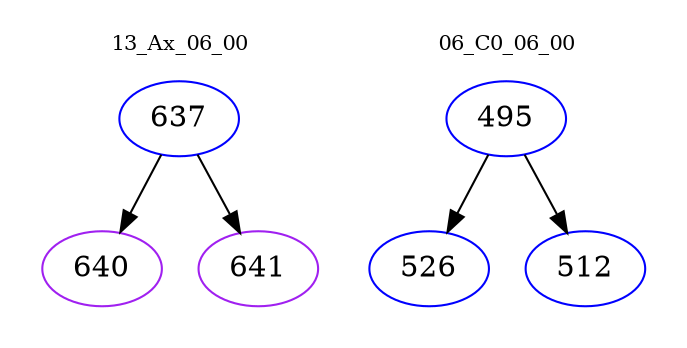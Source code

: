 digraph{
subgraph cluster_0 {
color = white
label = "13_Ax_06_00";
fontsize=10;
T0_637 [label="637", color="blue"]
T0_637 -> T0_640 [color="black"]
T0_640 [label="640", color="purple"]
T0_637 -> T0_641 [color="black"]
T0_641 [label="641", color="purple"]
}
subgraph cluster_1 {
color = white
label = "06_C0_06_00";
fontsize=10;
T1_495 [label="495", color="blue"]
T1_495 -> T1_526 [color="black"]
T1_526 [label="526", color="blue"]
T1_495 -> T1_512 [color="black"]
T1_512 [label="512", color="blue"]
}
}
